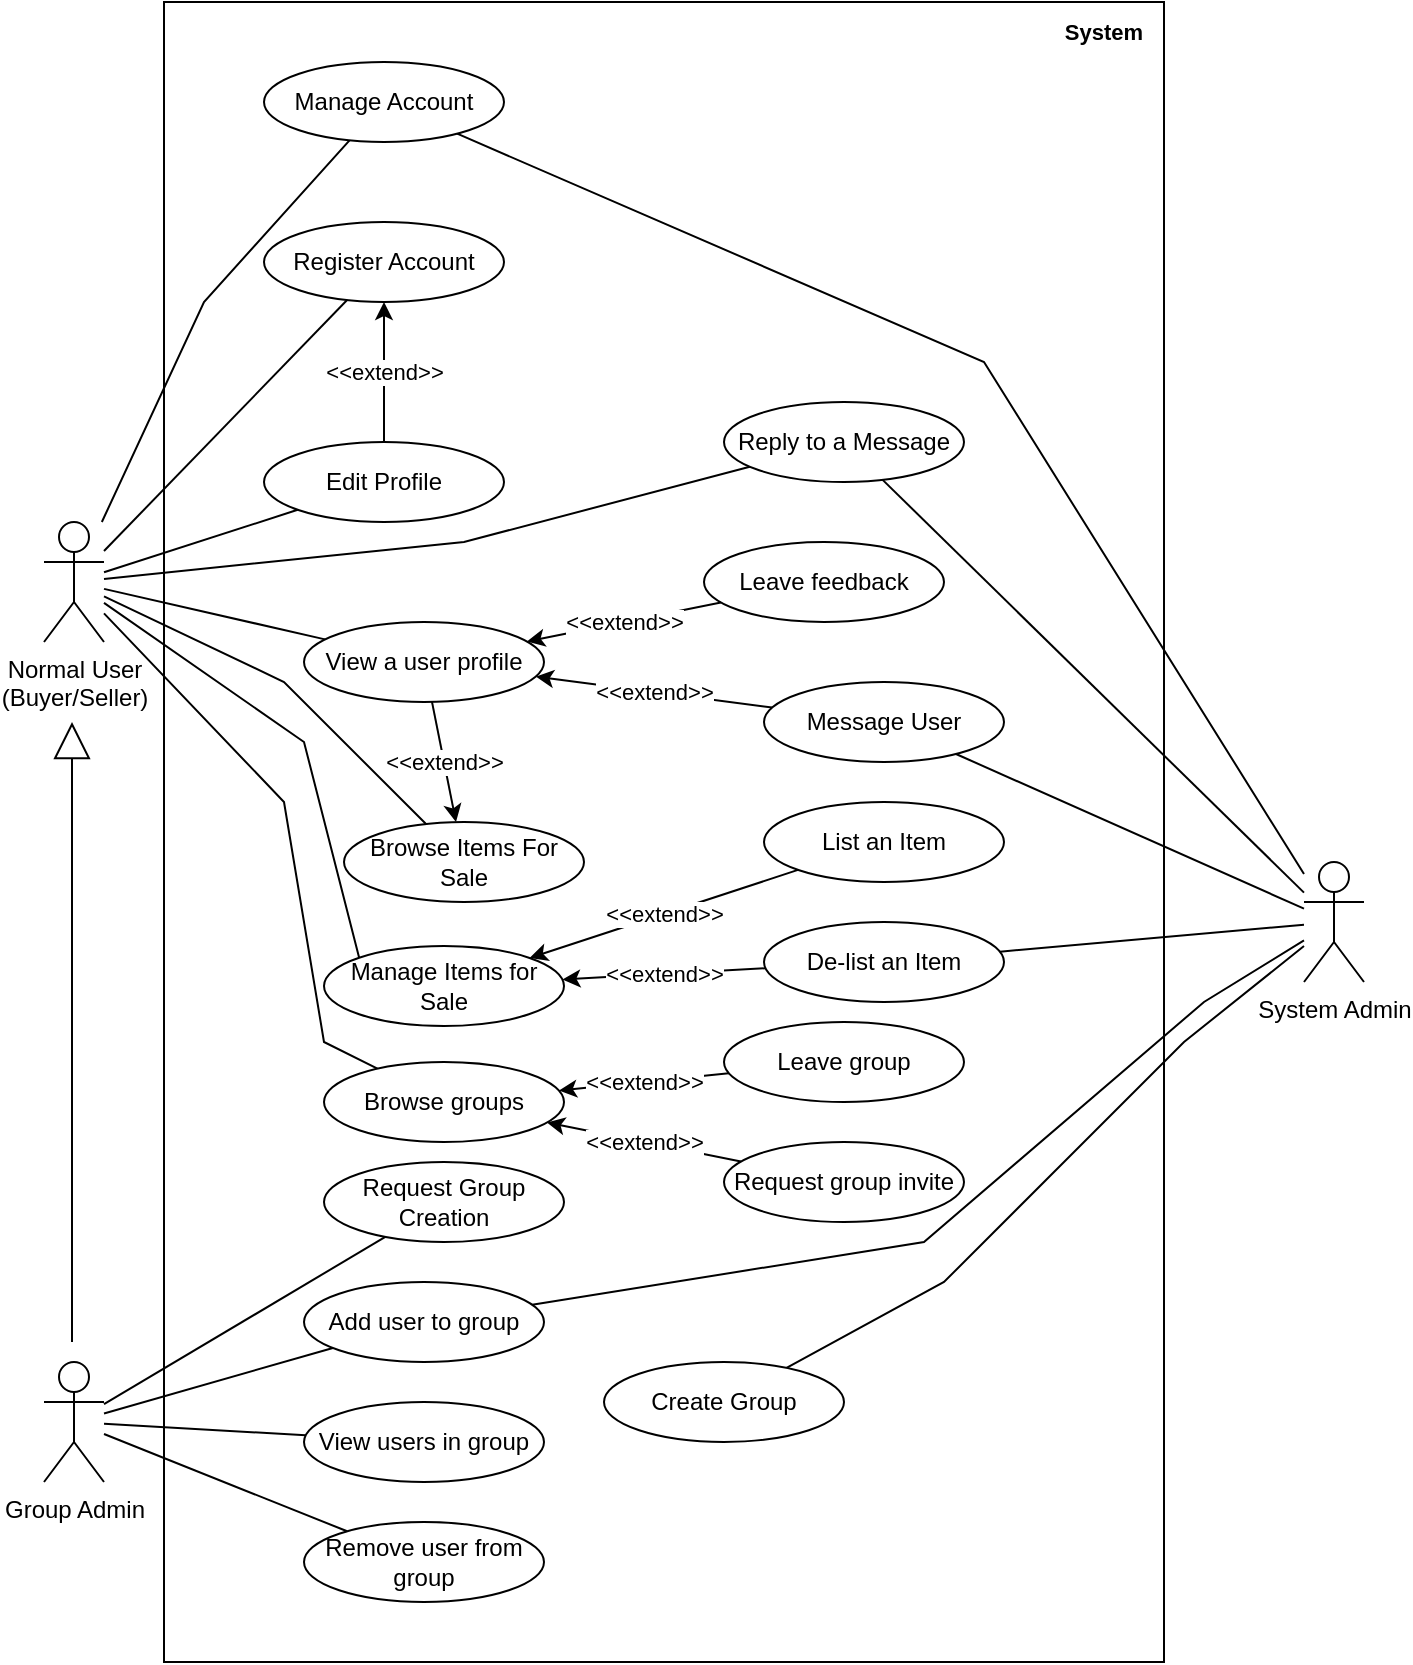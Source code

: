 <mxfile version="22.0.3" type="device">
  <diagram name="Page-1" id="7VMl0kFuAjZcLwSX5T4Z">
    <mxGraphModel dx="1035" dy="713" grid="1" gridSize="10" guides="1" tooltips="1" connect="1" arrows="1" fold="1" page="1" pageScale="1" pageWidth="850" pageHeight="1100" math="0" shadow="0">
      <root>
        <mxCell id="0" />
        <mxCell id="1" parent="0" />
        <mxCell id="mftugDNYEcWoe63v2izD-65" value="" style="rounded=0;whiteSpace=wrap;html=1;fontFamily=Helvetica;fontSize=11;fontColor=default;" vertex="1" parent="1">
          <mxGeometry x="110" y="50" width="500" height="830" as="geometry" />
        </mxCell>
        <mxCell id="mftugDNYEcWoe63v2izD-27" style="edgeStyle=none;shape=connector;rounded=0;orthogonalLoop=1;jettySize=auto;html=1;labelBackgroundColor=default;strokeColor=default;align=center;verticalAlign=middle;fontFamily=Helvetica;fontSize=11;fontColor=default;startArrow=none;startFill=0;endArrow=none;endFill=0;" edge="1" parent="1" source="mftugDNYEcWoe63v2izD-1" target="mftugDNYEcWoe63v2izD-10">
          <mxGeometry relative="1" as="geometry" />
        </mxCell>
        <mxCell id="mftugDNYEcWoe63v2izD-28" style="edgeStyle=none;shape=connector;rounded=0;orthogonalLoop=1;jettySize=auto;html=1;labelBackgroundColor=default;strokeColor=default;align=center;verticalAlign=middle;fontFamily=Helvetica;fontSize=11;fontColor=default;startArrow=none;startFill=0;endArrow=none;endFill=0;" edge="1" parent="1" source="mftugDNYEcWoe63v2izD-1" target="mftugDNYEcWoe63v2izD-12">
          <mxGeometry relative="1" as="geometry">
            <Array as="points">
              <mxPoint x="130" y="200" />
            </Array>
          </mxGeometry>
        </mxCell>
        <mxCell id="mftugDNYEcWoe63v2izD-29" style="edgeStyle=none;shape=connector;rounded=0;orthogonalLoop=1;jettySize=auto;html=1;labelBackgroundColor=default;strokeColor=default;align=center;verticalAlign=middle;fontFamily=Helvetica;fontSize=11;fontColor=default;startArrow=none;startFill=0;endArrow=none;endFill=0;" edge="1" parent="1" source="mftugDNYEcWoe63v2izD-1" target="mftugDNYEcWoe63v2izD-11">
          <mxGeometry relative="1" as="geometry">
            <Array as="points">
              <mxPoint x="170" y="390" />
            </Array>
          </mxGeometry>
        </mxCell>
        <mxCell id="mftugDNYEcWoe63v2izD-30" style="edgeStyle=none;shape=connector;rounded=0;orthogonalLoop=1;jettySize=auto;html=1;labelBackgroundColor=default;strokeColor=default;align=center;verticalAlign=middle;fontFamily=Helvetica;fontSize=11;fontColor=default;startArrow=none;startFill=0;endArrow=none;endFill=0;" edge="1" parent="1" source="mftugDNYEcWoe63v2izD-1" target="mftugDNYEcWoe63v2izD-22">
          <mxGeometry relative="1" as="geometry">
            <Array as="points">
              <mxPoint x="260" y="320" />
            </Array>
          </mxGeometry>
        </mxCell>
        <mxCell id="mftugDNYEcWoe63v2izD-36" style="edgeStyle=none;shape=connector;rounded=0;orthogonalLoop=1;jettySize=auto;html=1;labelBackgroundColor=default;strokeColor=default;align=center;verticalAlign=middle;fontFamily=Helvetica;fontSize=11;fontColor=default;startArrow=none;startFill=0;endArrow=none;endFill=0;entryX=0;entryY=0;entryDx=0;entryDy=0;" edge="1" parent="1" source="mftugDNYEcWoe63v2izD-1" target="mftugDNYEcWoe63v2izD-34">
          <mxGeometry relative="1" as="geometry">
            <Array as="points">
              <mxPoint x="180" y="420" />
            </Array>
          </mxGeometry>
        </mxCell>
        <mxCell id="mftugDNYEcWoe63v2izD-52" style="edgeStyle=none;shape=connector;rounded=0;orthogonalLoop=1;jettySize=auto;html=1;labelBackgroundColor=default;strokeColor=default;align=center;verticalAlign=middle;fontFamily=Helvetica;fontSize=11;fontColor=default;startArrow=none;startFill=0;endArrow=none;endFill=0;" edge="1" parent="1" source="mftugDNYEcWoe63v2izD-1" target="mftugDNYEcWoe63v2izD-50">
          <mxGeometry relative="1" as="geometry" />
        </mxCell>
        <mxCell id="mftugDNYEcWoe63v2izD-55" style="edgeStyle=none;shape=connector;rounded=0;orthogonalLoop=1;jettySize=auto;html=1;labelBackgroundColor=default;strokeColor=default;align=center;verticalAlign=middle;fontFamily=Helvetica;fontSize=11;fontColor=default;startArrow=none;startFill=0;endArrow=none;endFill=0;" edge="1" parent="1" source="mftugDNYEcWoe63v2izD-1" target="mftugDNYEcWoe63v2izD-54">
          <mxGeometry relative="1" as="geometry">
            <Array as="points">
              <mxPoint x="170" y="450" />
              <mxPoint x="190" y="570" />
            </Array>
          </mxGeometry>
        </mxCell>
        <mxCell id="mftugDNYEcWoe63v2izD-1" value="Normal User&lt;br&gt;(Buyer/Seller)" style="shape=umlActor;verticalLabelPosition=bottom;verticalAlign=top;html=1;" vertex="1" parent="1">
          <mxGeometry x="50" y="310" width="30" height="60" as="geometry" />
        </mxCell>
        <mxCell id="mftugDNYEcWoe63v2izD-40" style="edgeStyle=none;shape=connector;rounded=0;orthogonalLoop=1;jettySize=auto;html=1;labelBackgroundColor=default;strokeColor=default;align=center;verticalAlign=middle;fontFamily=Helvetica;fontSize=11;fontColor=default;startArrow=none;startFill=0;endArrow=none;endFill=0;" edge="1" parent="1" source="mftugDNYEcWoe63v2izD-4" target="mftugDNYEcWoe63v2izD-31">
          <mxGeometry relative="1" as="geometry" />
        </mxCell>
        <mxCell id="mftugDNYEcWoe63v2izD-43" style="edgeStyle=none;shape=connector;rounded=0;orthogonalLoop=1;jettySize=auto;html=1;labelBackgroundColor=default;strokeColor=default;align=center;verticalAlign=middle;fontFamily=Helvetica;fontSize=11;fontColor=default;startArrow=none;startFill=0;endArrow=none;endFill=0;" edge="1" parent="1" source="mftugDNYEcWoe63v2izD-4" target="mftugDNYEcWoe63v2izD-42">
          <mxGeometry relative="1" as="geometry" />
        </mxCell>
        <mxCell id="mftugDNYEcWoe63v2izD-60" style="edgeStyle=none;shape=connector;rounded=0;orthogonalLoop=1;jettySize=auto;html=1;labelBackgroundColor=default;strokeColor=default;align=center;verticalAlign=middle;fontFamily=Helvetica;fontSize=11;fontColor=default;startArrow=none;startFill=0;endArrow=none;endFill=0;" edge="1" parent="1" source="mftugDNYEcWoe63v2izD-4" target="mftugDNYEcWoe63v2izD-58">
          <mxGeometry relative="1" as="geometry" />
        </mxCell>
        <mxCell id="mftugDNYEcWoe63v2izD-61" style="edgeStyle=none;shape=connector;rounded=0;orthogonalLoop=1;jettySize=auto;html=1;labelBackgroundColor=default;strokeColor=default;align=center;verticalAlign=middle;fontFamily=Helvetica;fontSize=11;fontColor=default;startArrow=none;startFill=0;endArrow=none;endFill=0;" edge="1" parent="1" source="mftugDNYEcWoe63v2izD-4" target="mftugDNYEcWoe63v2izD-59">
          <mxGeometry relative="1" as="geometry" />
        </mxCell>
        <mxCell id="mftugDNYEcWoe63v2izD-4" value="Group Admin" style="shape=umlActor;verticalLabelPosition=bottom;verticalAlign=top;html=1;" vertex="1" parent="1">
          <mxGeometry x="50" y="730" width="30" height="60" as="geometry" />
        </mxCell>
        <mxCell id="mftugDNYEcWoe63v2izD-41" style="edgeStyle=none;shape=connector;rounded=0;orthogonalLoop=1;jettySize=auto;html=1;labelBackgroundColor=default;strokeColor=default;align=center;verticalAlign=middle;fontFamily=Helvetica;fontSize=11;fontColor=default;startArrow=none;startFill=0;endArrow=none;endFill=0;" edge="1" parent="1" source="mftugDNYEcWoe63v2izD-5" target="mftugDNYEcWoe63v2izD-32">
          <mxGeometry relative="1" as="geometry">
            <Array as="points">
              <mxPoint x="620" y="570" />
              <mxPoint x="560" y="630" />
              <mxPoint x="500" y="690" />
            </Array>
          </mxGeometry>
        </mxCell>
        <mxCell id="mftugDNYEcWoe63v2izD-44" style="edgeStyle=none;shape=connector;rounded=0;orthogonalLoop=1;jettySize=auto;html=1;labelBackgroundColor=default;strokeColor=default;align=center;verticalAlign=middle;fontFamily=Helvetica;fontSize=11;fontColor=default;startArrow=none;startFill=0;endArrow=none;endFill=0;" edge="1" parent="1" source="mftugDNYEcWoe63v2izD-5" target="mftugDNYEcWoe63v2izD-42">
          <mxGeometry relative="1" as="geometry">
            <Array as="points">
              <mxPoint x="630" y="550" />
              <mxPoint x="490" y="670" />
            </Array>
          </mxGeometry>
        </mxCell>
        <mxCell id="mftugDNYEcWoe63v2izD-45" style="edgeStyle=none;shape=connector;rounded=0;orthogonalLoop=1;jettySize=auto;html=1;labelBackgroundColor=default;strokeColor=default;align=center;verticalAlign=middle;fontFamily=Helvetica;fontSize=11;fontColor=default;startArrow=none;startFill=0;endArrow=none;endFill=0;" edge="1" parent="1" source="mftugDNYEcWoe63v2izD-5" target="mftugDNYEcWoe63v2izD-37">
          <mxGeometry relative="1" as="geometry" />
        </mxCell>
        <mxCell id="mftugDNYEcWoe63v2izD-46" style="edgeStyle=none;shape=connector;rounded=0;orthogonalLoop=1;jettySize=auto;html=1;labelBackgroundColor=default;strokeColor=default;align=center;verticalAlign=middle;fontFamily=Helvetica;fontSize=11;fontColor=default;startArrow=none;startFill=0;endArrow=none;endFill=0;" edge="1" parent="1" source="mftugDNYEcWoe63v2izD-5" target="mftugDNYEcWoe63v2izD-12">
          <mxGeometry relative="1" as="geometry">
            <Array as="points">
              <mxPoint x="520" y="230" />
            </Array>
          </mxGeometry>
        </mxCell>
        <mxCell id="mftugDNYEcWoe63v2izD-47" style="edgeStyle=none;shape=connector;rounded=0;orthogonalLoop=1;jettySize=auto;html=1;labelBackgroundColor=default;strokeColor=default;align=center;verticalAlign=middle;fontFamily=Helvetica;fontSize=11;fontColor=default;startArrow=none;startFill=0;endArrow=none;endFill=0;" edge="1" parent="1" source="mftugDNYEcWoe63v2izD-5" target="mftugDNYEcWoe63v2izD-19">
          <mxGeometry relative="1" as="geometry" />
        </mxCell>
        <mxCell id="mftugDNYEcWoe63v2izD-48" style="edgeStyle=none;shape=connector;rounded=0;orthogonalLoop=1;jettySize=auto;html=1;labelBackgroundColor=default;strokeColor=default;align=center;verticalAlign=middle;fontFamily=Helvetica;fontSize=11;fontColor=default;startArrow=none;startFill=0;endArrow=none;endFill=0;" edge="1" parent="1" source="mftugDNYEcWoe63v2izD-5" target="mftugDNYEcWoe63v2izD-22">
          <mxGeometry relative="1" as="geometry" />
        </mxCell>
        <mxCell id="mftugDNYEcWoe63v2izD-5" value="System Admin" style="shape=umlActor;verticalLabelPosition=bottom;verticalAlign=top;html=1;" vertex="1" parent="1">
          <mxGeometry x="680" y="480" width="30" height="60" as="geometry" />
        </mxCell>
        <mxCell id="mftugDNYEcWoe63v2izD-8" value="" style="endArrow=block;endSize=16;endFill=0;html=1;rounded=0;" edge="1" parent="1">
          <mxGeometry width="160" relative="1" as="geometry">
            <mxPoint x="64" y="720" as="sourcePoint" />
            <mxPoint x="64" y="410" as="targetPoint" />
          </mxGeometry>
        </mxCell>
        <mxCell id="mftugDNYEcWoe63v2izD-18" style="edgeStyle=none;shape=connector;rounded=0;orthogonalLoop=1;jettySize=auto;html=1;labelBackgroundColor=default;strokeColor=default;align=center;verticalAlign=middle;fontFamily=Helvetica;fontSize=11;fontColor=default;startArrow=none;startFill=0;endArrow=none;endFill=0;" edge="1" parent="1" source="mftugDNYEcWoe63v2izD-9" target="mftugDNYEcWoe63v2izD-1">
          <mxGeometry relative="1" as="geometry" />
        </mxCell>
        <mxCell id="mftugDNYEcWoe63v2izD-9" value="Register Account" style="ellipse;whiteSpace=wrap;html=1;" vertex="1" parent="1">
          <mxGeometry x="160" y="160" width="120" height="40" as="geometry" />
        </mxCell>
        <mxCell id="mftugDNYEcWoe63v2izD-26" value="&amp;lt;&amp;lt;extend&amp;gt;&amp;gt;" style="edgeStyle=none;shape=connector;rounded=0;orthogonalLoop=1;jettySize=auto;html=1;labelBackgroundColor=default;strokeColor=default;align=center;verticalAlign=middle;fontFamily=Helvetica;fontSize=11;fontColor=default;startArrow=classic;startFill=1;endArrow=none;endFill=0;" edge="1" parent="1" source="mftugDNYEcWoe63v2izD-9" target="mftugDNYEcWoe63v2izD-10">
          <mxGeometry relative="1" as="geometry" />
        </mxCell>
        <mxCell id="mftugDNYEcWoe63v2izD-10" value="Edit Profile" style="ellipse;whiteSpace=wrap;html=1;" vertex="1" parent="1">
          <mxGeometry x="160" y="270" width="120" height="40" as="geometry" />
        </mxCell>
        <mxCell id="mftugDNYEcWoe63v2izD-21" value="&amp;lt;&amp;lt;extend&amp;gt;&amp;gt;" style="edgeStyle=none;shape=connector;rounded=0;orthogonalLoop=1;jettySize=auto;html=1;labelBackgroundColor=default;strokeColor=default;align=center;verticalAlign=middle;fontFamily=Helvetica;fontSize=11;fontColor=default;startArrow=none;startFill=0;endArrow=classic;endFill=1;" edge="1" parent="1" source="mftugDNYEcWoe63v2izD-50" target="mftugDNYEcWoe63v2izD-11">
          <mxGeometry relative="1" as="geometry" />
        </mxCell>
        <mxCell id="mftugDNYEcWoe63v2izD-11" value="Browse Items For Sale" style="ellipse;whiteSpace=wrap;html=1;" vertex="1" parent="1">
          <mxGeometry x="200" y="460" width="120" height="40" as="geometry" />
        </mxCell>
        <mxCell id="mftugDNYEcWoe63v2izD-12" value="Manage Account" style="ellipse;whiteSpace=wrap;html=1;" vertex="1" parent="1">
          <mxGeometry x="160" y="80" width="120" height="40" as="geometry" />
        </mxCell>
        <mxCell id="mftugDNYEcWoe63v2izD-19" value="Message User" style="ellipse;whiteSpace=wrap;html=1;" vertex="1" parent="1">
          <mxGeometry x="410" y="390" width="120" height="40" as="geometry" />
        </mxCell>
        <mxCell id="mftugDNYEcWoe63v2izD-22" value="Reply to a Message" style="ellipse;whiteSpace=wrap;html=1;" vertex="1" parent="1">
          <mxGeometry x="390" y="250" width="120" height="40" as="geometry" />
        </mxCell>
        <mxCell id="mftugDNYEcWoe63v2izD-31" value="Request Group Creation" style="ellipse;whiteSpace=wrap;html=1;" vertex="1" parent="1">
          <mxGeometry x="190" y="630" width="120" height="40" as="geometry" />
        </mxCell>
        <mxCell id="mftugDNYEcWoe63v2izD-32" value="Create Group" style="ellipse;whiteSpace=wrap;html=1;" vertex="1" parent="1">
          <mxGeometry x="330" y="730" width="120" height="40" as="geometry" />
        </mxCell>
        <mxCell id="mftugDNYEcWoe63v2izD-33" value="List an Item" style="ellipse;whiteSpace=wrap;html=1;" vertex="1" parent="1">
          <mxGeometry x="410" y="450" width="120" height="40" as="geometry" />
        </mxCell>
        <mxCell id="mftugDNYEcWoe63v2izD-35" value="&amp;lt;&amp;lt;extend&amp;gt;&amp;gt;" style="edgeStyle=none;shape=connector;rounded=0;orthogonalLoop=1;jettySize=auto;html=1;labelBackgroundColor=default;strokeColor=default;align=center;verticalAlign=middle;fontFamily=Helvetica;fontSize=11;fontColor=default;startArrow=none;startFill=0;endArrow=classic;endFill=1;" edge="1" parent="1" source="mftugDNYEcWoe63v2izD-33" target="mftugDNYEcWoe63v2izD-34">
          <mxGeometry relative="1" as="geometry" />
        </mxCell>
        <mxCell id="mftugDNYEcWoe63v2izD-39" value="&amp;lt;&amp;lt;extend&amp;gt;&amp;gt;" style="edgeStyle=none;shape=connector;rounded=0;orthogonalLoop=1;jettySize=auto;html=1;labelBackgroundColor=default;strokeColor=default;align=center;verticalAlign=middle;fontFamily=Helvetica;fontSize=11;fontColor=default;startArrow=none;startFill=0;endArrow=classic;endFill=1;" edge="1" parent="1" source="mftugDNYEcWoe63v2izD-37" target="mftugDNYEcWoe63v2izD-34">
          <mxGeometry relative="1" as="geometry" />
        </mxCell>
        <mxCell id="mftugDNYEcWoe63v2izD-34" value="Manage Items for Sale" style="ellipse;whiteSpace=wrap;html=1;" vertex="1" parent="1">
          <mxGeometry x="190" y="522" width="120" height="40" as="geometry" />
        </mxCell>
        <mxCell id="mftugDNYEcWoe63v2izD-37" value="De-list an Item" style="ellipse;whiteSpace=wrap;html=1;" vertex="1" parent="1">
          <mxGeometry x="410" y="510" width="120" height="40" as="geometry" />
        </mxCell>
        <mxCell id="mftugDNYEcWoe63v2izD-42" value="Add user to group" style="ellipse;whiteSpace=wrap;html=1;" vertex="1" parent="1">
          <mxGeometry x="180" y="690" width="120" height="40" as="geometry" />
        </mxCell>
        <mxCell id="mftugDNYEcWoe63v2izD-49" value="Leave feedback" style="ellipse;whiteSpace=wrap;html=1;" vertex="1" parent="1">
          <mxGeometry x="380" y="320" width="120" height="40" as="geometry" />
        </mxCell>
        <mxCell id="mftugDNYEcWoe63v2izD-51" value="&amp;lt;&amp;lt;extend&amp;gt;&amp;gt;" style="edgeStyle=none;shape=connector;rounded=0;orthogonalLoop=1;jettySize=auto;html=1;labelBackgroundColor=default;strokeColor=default;align=center;verticalAlign=middle;fontFamily=Helvetica;fontSize=11;fontColor=default;startArrow=none;startFill=0;endArrow=classic;endFill=1;" edge="1" parent="1" source="mftugDNYEcWoe63v2izD-19" target="mftugDNYEcWoe63v2izD-50">
          <mxGeometry relative="1" as="geometry" />
        </mxCell>
        <mxCell id="mftugDNYEcWoe63v2izD-53" value="&amp;lt;&amp;lt;extend&amp;gt;&amp;gt;" style="edgeStyle=none;shape=connector;rounded=0;orthogonalLoop=1;jettySize=auto;html=1;labelBackgroundColor=default;strokeColor=default;align=center;verticalAlign=middle;fontFamily=Helvetica;fontSize=11;fontColor=default;startArrow=none;startFill=0;endArrow=classic;endFill=1;" edge="1" parent="1" source="mftugDNYEcWoe63v2izD-49" target="mftugDNYEcWoe63v2izD-50">
          <mxGeometry relative="1" as="geometry" />
        </mxCell>
        <mxCell id="mftugDNYEcWoe63v2izD-50" value="View a user profile" style="ellipse;whiteSpace=wrap;html=1;" vertex="1" parent="1">
          <mxGeometry x="180" y="360" width="120" height="40" as="geometry" />
        </mxCell>
        <mxCell id="mftugDNYEcWoe63v2izD-57" value="&amp;lt;&amp;lt;extend&amp;gt;&amp;gt;" style="edgeStyle=none;shape=connector;rounded=0;orthogonalLoop=1;jettySize=auto;html=1;labelBackgroundColor=default;strokeColor=default;align=center;verticalAlign=middle;fontFamily=Helvetica;fontSize=11;fontColor=default;startArrow=none;startFill=0;endArrow=classic;endFill=1;" edge="1" parent="1" source="mftugDNYEcWoe63v2izD-56" target="mftugDNYEcWoe63v2izD-54">
          <mxGeometry relative="1" as="geometry" />
        </mxCell>
        <mxCell id="mftugDNYEcWoe63v2izD-63" value="&amp;lt;&amp;lt;extend&amp;gt;&amp;gt;" style="edgeStyle=none;shape=connector;rounded=0;orthogonalLoop=1;jettySize=auto;html=1;labelBackgroundColor=default;strokeColor=default;align=center;verticalAlign=middle;fontFamily=Helvetica;fontSize=11;fontColor=default;startArrow=none;startFill=0;endArrow=classic;endFill=1;" edge="1" parent="1" source="mftugDNYEcWoe63v2izD-62" target="mftugDNYEcWoe63v2izD-54">
          <mxGeometry relative="1" as="geometry" />
        </mxCell>
        <mxCell id="mftugDNYEcWoe63v2izD-54" value="Browse groups" style="ellipse;whiteSpace=wrap;html=1;" vertex="1" parent="1">
          <mxGeometry x="190" y="580" width="120" height="40" as="geometry" />
        </mxCell>
        <mxCell id="mftugDNYEcWoe63v2izD-56" value="Request group invite" style="ellipse;whiteSpace=wrap;html=1;" vertex="1" parent="1">
          <mxGeometry x="390" y="620" width="120" height="40" as="geometry" />
        </mxCell>
        <mxCell id="mftugDNYEcWoe63v2izD-58" value="View users in group" style="ellipse;whiteSpace=wrap;html=1;" vertex="1" parent="1">
          <mxGeometry x="180" y="750" width="120" height="40" as="geometry" />
        </mxCell>
        <mxCell id="mftugDNYEcWoe63v2izD-59" value="Remove user from group" style="ellipse;whiteSpace=wrap;html=1;" vertex="1" parent="1">
          <mxGeometry x="180" y="810" width="120" height="40" as="geometry" />
        </mxCell>
        <mxCell id="mftugDNYEcWoe63v2izD-62" value="Leave group" style="ellipse;whiteSpace=wrap;html=1;" vertex="1" parent="1">
          <mxGeometry x="390" y="560" width="120" height="40" as="geometry" />
        </mxCell>
        <mxCell id="mftugDNYEcWoe63v2izD-66" value="System" style="text;html=1;strokeColor=none;fillColor=none;align=center;verticalAlign=middle;whiteSpace=wrap;rounded=0;fontSize=11;fontFamily=Helvetica;fontColor=default;fontStyle=1" vertex="1" parent="1">
          <mxGeometry x="550" y="50" width="60" height="30" as="geometry" />
        </mxCell>
      </root>
    </mxGraphModel>
  </diagram>
</mxfile>
